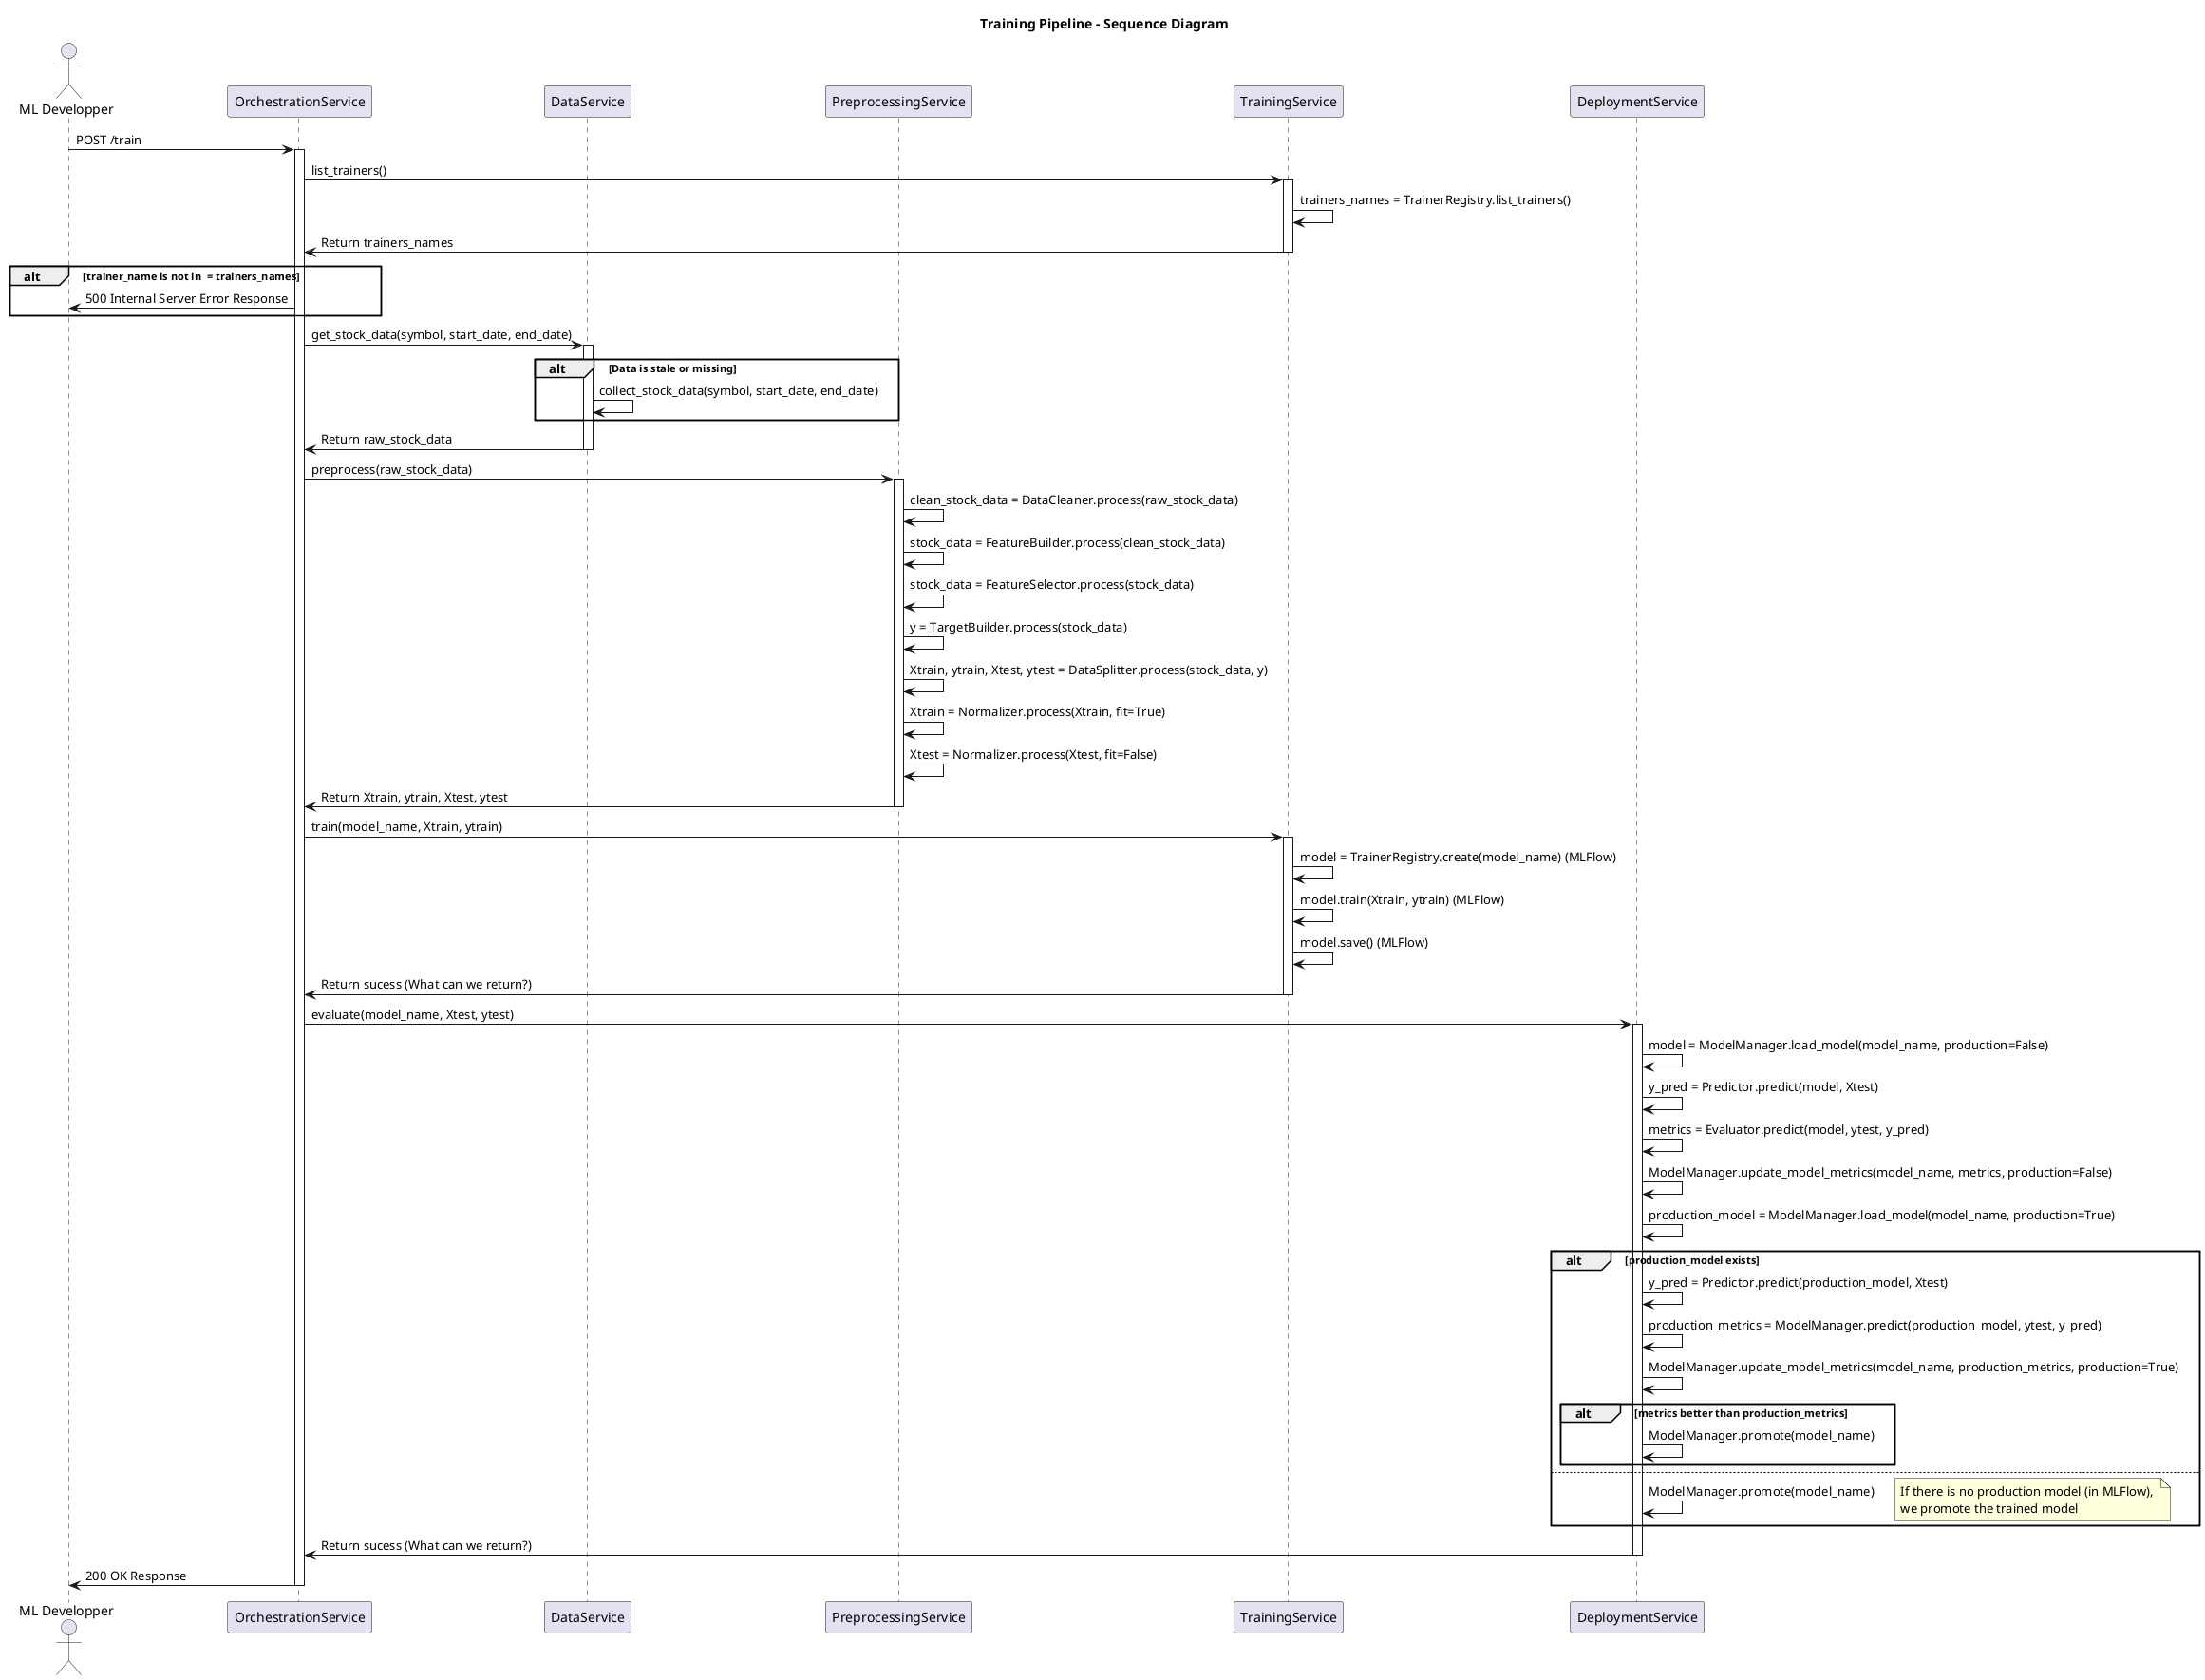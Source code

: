 @startuml

title Training Pipeline - Sequence Diagram

Actor "ML Developper" as User
participant OrchestrationService
participant DataService
participant PreprocessingService
participant TrainingService
participant DeploymentService


User -> OrchestrationService : POST /train
activate OrchestrationService


OrchestrationService -> TrainingService : list_trainers()
activate TrainingService
TrainingService -> TrainingService : trainers_names = TrainerRegistry.list_trainers()
TrainingService -> OrchestrationService : Return trainers_names
deactivate TrainingService

alt trainer_name is not in  = trainers_names
    OrchestrationService -> User : 500 Internal Server Error Response
end


OrchestrationService -> DataService : get_stock_data(symbol, start_date, end_date)
activate DataService

alt Data is stale or missing
    DataService -> DataService : collect_stock_data(symbol, start_date, end_date)
end
DataService -> OrchestrationService : Return raw_stock_data
deactivate DataService


OrchestrationService -> PreprocessingService : preprocess(raw_stock_data)
activate PreprocessingService
PreprocessingService -> PreprocessingService : clean_stock_data = DataCleaner.process(raw_stock_data)
PreprocessingService -> PreprocessingService : stock_data = FeatureBuilder.process(clean_stock_data)
PreprocessingService -> PreprocessingService : stock_data = FeatureSelector.process(stock_data)
PreprocessingService -> PreprocessingService : y = TargetBuilder.process(stock_data)
PreprocessingService -> PreprocessingService : Xtrain, ytrain, Xtest, ytest = DataSplitter.process(stock_data, y)
PreprocessingService -> PreprocessingService : Xtrain = Normalizer.process(Xtrain, fit=True)
PreprocessingService -> PreprocessingService : Xtest = Normalizer.process(Xtest, fit=False)
PreprocessingService -> OrchestrationService : Return Xtrain, ytrain, Xtest, ytest
deactivate PreprocessingService


OrchestrationService -> TrainingService : train(model_name, Xtrain, ytrain)
activate TrainingService

TrainingService -> TrainingService : model = TrainerRegistry.create(model_name) (MLFlow)
TrainingService -> TrainingService : model.train(Xtrain, ytrain) (MLFlow)
TrainingService -> TrainingService : model.save() (MLFlow)
TrainingService -> OrchestrationService : Return sucess (What can we return?)
deactivate TrainingService

OrchestrationService -> DeploymentService : evaluate(model_name, Xtest, ytest)
activate DeploymentService

DeploymentService -> DeploymentService : model = ModelManager.load_model(model_name, production=False)
DeploymentService -> DeploymentService : y_pred = Predictor.predict(model, Xtest)
DeploymentService -> DeploymentService : metrics = Evaluator.predict(model, ytest, y_pred)
DeploymentService -> DeploymentService : ModelManager.update_model_metrics(model_name, metrics, production=False)

DeploymentService -> DeploymentService : production_model = ModelManager.load_model(model_name, production=True)

alt production_model exists
    DeploymentService -> DeploymentService : y_pred = Predictor.predict(production_model, Xtest)
    DeploymentService -> DeploymentService : production_metrics = ModelManager.predict(production_model, ytest, y_pred)
    DeploymentService -> DeploymentService : ModelManager.update_model_metrics(model_name, production_metrics, production=True)

    alt metrics better than production_metrics
        DeploymentService -> DeploymentService : ModelManager.promote(model_name)
    end

else
    DeploymentService -> DeploymentService : ModelManager.promote(model_name)
    note right
    If there is no production model (in MLFlow), 
    we promote the trained model
    end note
end

DeploymentService -> OrchestrationService : Return sucess (What can we return?)
deactivate DeploymentService


OrchestrationService -> User : 200 OK Response
deactivate OrchestrationService

@enduml